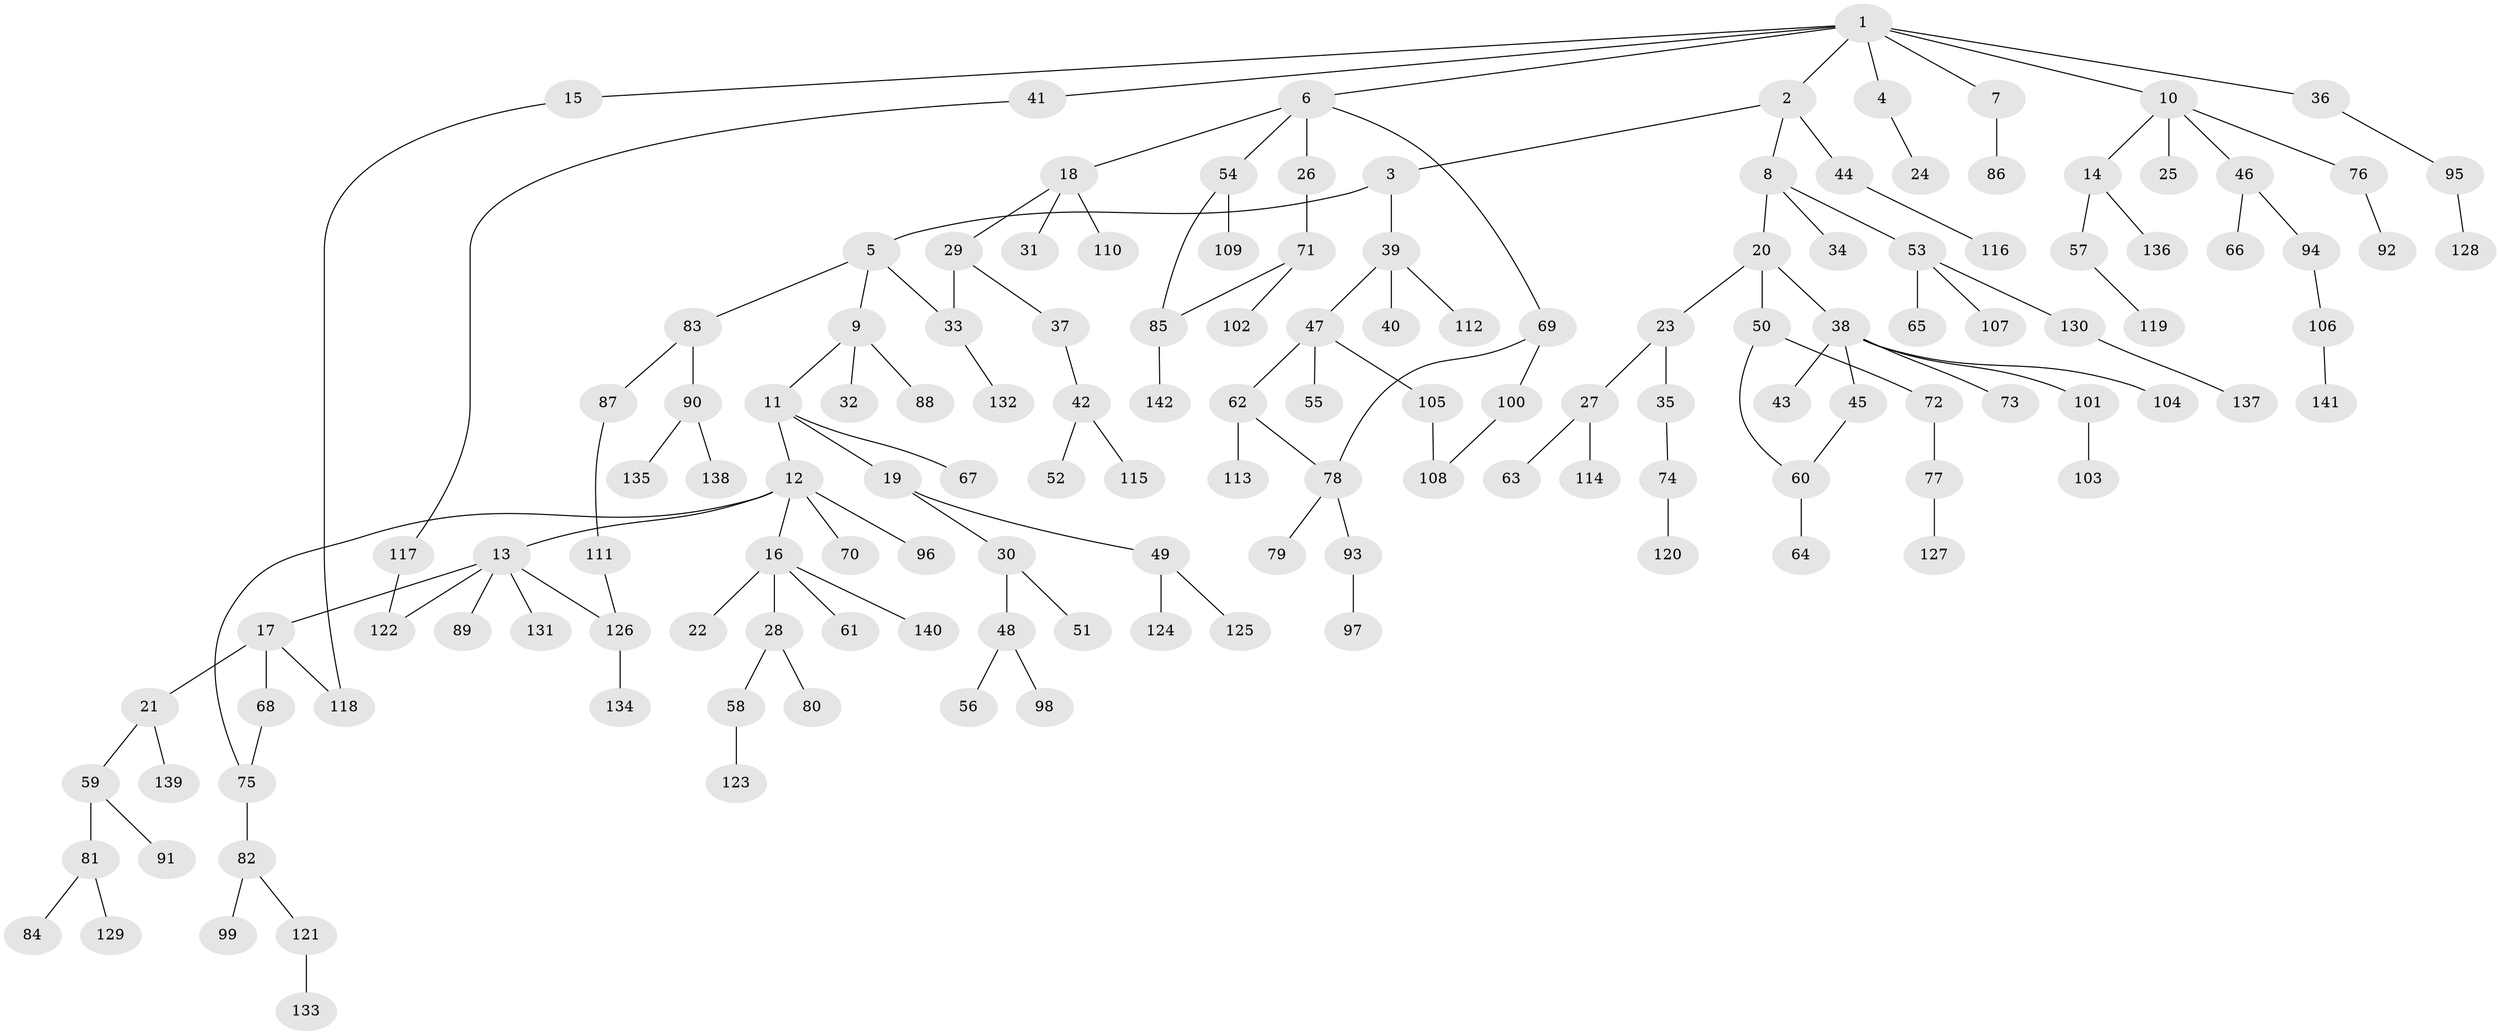 // coarse degree distribution, {8: 0.01, 4: 0.08, 3: 0.18, 1: 0.36, 5: 0.04, 2: 0.33}
// Generated by graph-tools (version 1.1) at 2025/48/03/04/25 22:48:50]
// undirected, 142 vertices, 150 edges
graph export_dot {
  node [color=gray90,style=filled];
  1;
  2;
  3;
  4;
  5;
  6;
  7;
  8;
  9;
  10;
  11;
  12;
  13;
  14;
  15;
  16;
  17;
  18;
  19;
  20;
  21;
  22;
  23;
  24;
  25;
  26;
  27;
  28;
  29;
  30;
  31;
  32;
  33;
  34;
  35;
  36;
  37;
  38;
  39;
  40;
  41;
  42;
  43;
  44;
  45;
  46;
  47;
  48;
  49;
  50;
  51;
  52;
  53;
  54;
  55;
  56;
  57;
  58;
  59;
  60;
  61;
  62;
  63;
  64;
  65;
  66;
  67;
  68;
  69;
  70;
  71;
  72;
  73;
  74;
  75;
  76;
  77;
  78;
  79;
  80;
  81;
  82;
  83;
  84;
  85;
  86;
  87;
  88;
  89;
  90;
  91;
  92;
  93;
  94;
  95;
  96;
  97;
  98;
  99;
  100;
  101;
  102;
  103;
  104;
  105;
  106;
  107;
  108;
  109;
  110;
  111;
  112;
  113;
  114;
  115;
  116;
  117;
  118;
  119;
  120;
  121;
  122;
  123;
  124;
  125;
  126;
  127;
  128;
  129;
  130;
  131;
  132;
  133;
  134;
  135;
  136;
  137;
  138;
  139;
  140;
  141;
  142;
  1 -- 2;
  1 -- 4;
  1 -- 6;
  1 -- 7;
  1 -- 10;
  1 -- 15;
  1 -- 36;
  1 -- 41;
  2 -- 3;
  2 -- 8;
  2 -- 44;
  3 -- 5;
  3 -- 39;
  4 -- 24;
  5 -- 9;
  5 -- 83;
  5 -- 33;
  6 -- 18;
  6 -- 26;
  6 -- 54;
  6 -- 69;
  7 -- 86;
  8 -- 20;
  8 -- 34;
  8 -- 53;
  9 -- 11;
  9 -- 32;
  9 -- 88;
  10 -- 14;
  10 -- 25;
  10 -- 46;
  10 -- 76;
  11 -- 12;
  11 -- 19;
  11 -- 67;
  12 -- 13;
  12 -- 16;
  12 -- 70;
  12 -- 75;
  12 -- 96;
  13 -- 17;
  13 -- 89;
  13 -- 126;
  13 -- 131;
  13 -- 122;
  14 -- 57;
  14 -- 136;
  15 -- 118;
  16 -- 22;
  16 -- 28;
  16 -- 61;
  16 -- 140;
  17 -- 21;
  17 -- 68;
  17 -- 118;
  18 -- 29;
  18 -- 31;
  18 -- 110;
  19 -- 30;
  19 -- 49;
  20 -- 23;
  20 -- 38;
  20 -- 50;
  21 -- 59;
  21 -- 139;
  23 -- 27;
  23 -- 35;
  26 -- 71;
  27 -- 63;
  27 -- 114;
  28 -- 58;
  28 -- 80;
  29 -- 33;
  29 -- 37;
  30 -- 48;
  30 -- 51;
  33 -- 132;
  35 -- 74;
  36 -- 95;
  37 -- 42;
  38 -- 43;
  38 -- 45;
  38 -- 73;
  38 -- 101;
  38 -- 104;
  39 -- 40;
  39 -- 47;
  39 -- 112;
  41 -- 117;
  42 -- 52;
  42 -- 115;
  44 -- 116;
  45 -- 60;
  46 -- 66;
  46 -- 94;
  47 -- 55;
  47 -- 62;
  47 -- 105;
  48 -- 56;
  48 -- 98;
  49 -- 124;
  49 -- 125;
  50 -- 60;
  50 -- 72;
  53 -- 65;
  53 -- 107;
  53 -- 130;
  54 -- 109;
  54 -- 85;
  57 -- 119;
  58 -- 123;
  59 -- 81;
  59 -- 91;
  60 -- 64;
  62 -- 113;
  62 -- 78;
  68 -- 75;
  69 -- 78;
  69 -- 100;
  71 -- 85;
  71 -- 102;
  72 -- 77;
  74 -- 120;
  75 -- 82;
  76 -- 92;
  77 -- 127;
  78 -- 79;
  78 -- 93;
  81 -- 84;
  81 -- 129;
  82 -- 99;
  82 -- 121;
  83 -- 87;
  83 -- 90;
  85 -- 142;
  87 -- 111;
  90 -- 135;
  90 -- 138;
  93 -- 97;
  94 -- 106;
  95 -- 128;
  100 -- 108;
  101 -- 103;
  105 -- 108;
  106 -- 141;
  111 -- 126;
  117 -- 122;
  121 -- 133;
  126 -- 134;
  130 -- 137;
}

